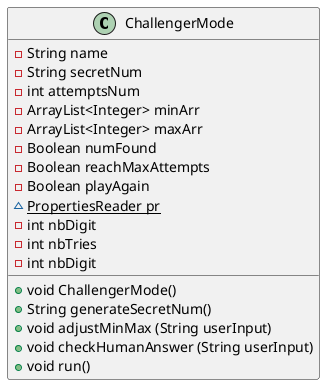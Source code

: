 @startuml
/' Start Class Examples :
abstract class AbstractList
abstract AbstractCollection
interface List
interface Collection

List <|-- AbstractList
Collection <|-- AbstractCollection

Collection <|- List
AbstractCollection <|- AbstractList
AbstractList <|-- ArrayList

class ArrayList {
Object[] elementData
{static} size()
{abstract} void method()
}

enum TimeUnit {
DAYS
HOURS
MINUTES
}
/End Class Examples '/
/' Start UML Class '/
class ChallengerMode {
-String name
-String secretNum
-int attemptsNum
-ArrayList<Integer> minArr
-ArrayList<Integer> maxArr
-Boolean numFound
-Boolean reachMaxAttempts
-Boolean playAgain
~{static}PropertiesReader pr
-int nbDigit
-int nbTries
-int nbDigit

+void ChallengerMode()
+String generateSecretNum()
+void adjustMinMax (String userInput)
+void checkHumanAnswer (String userInput)
+void run()
}
@enduml